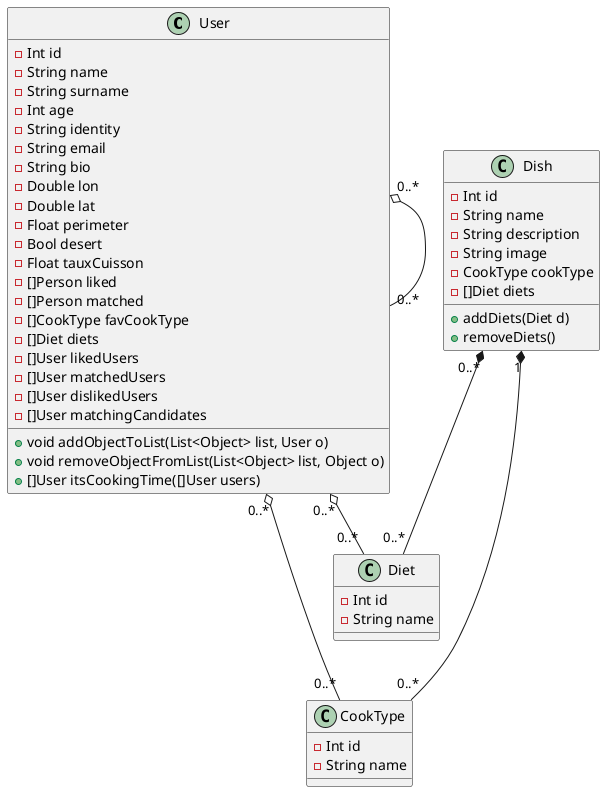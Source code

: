 @startuml 
    Class "User" as person{
   
        - Int id
        - String name
        - String surname
        - Int age
        - String identity
        - String email
        - String bio
        - Double lon
        - Double lat
        - Float perimeter
        - Bool desert
        - Float tauxCuisson 
        - []Person liked
        - []Person matched
        - []CookType favCookType
        - []Diet diets
        - []User likedUsers
        - []User matchedUsers
        - []User dislikedUsers
        - []User matchingCandidates

        + void addObjectToList(List<Object> list, User o)
        + void removeObjectFromList(List<Object> list, Object o)
        + []User itsCookingTime([]User users)

    }

    Class "CookType" as cookType{
        - Int id
        - String name
    }

    Class "Diet" as diet{
        - Int id
        - String name
    }

    Class "Dish" as dish{
        - Int id
        - String name
        - String description
        - String image
        - CookType cookType
        - []Diet diets

        + addDiets(Diet d)
        + removeDiets()
    }

    person "0..*" o-- "0..*" cookType
    person "0..*" o-- "0..*" diet

    dish "1" *--- "0..*" cookType
    dish "0..*" *-- "0..*" diet
    person "0..*" o- "0..*" person
@enduml